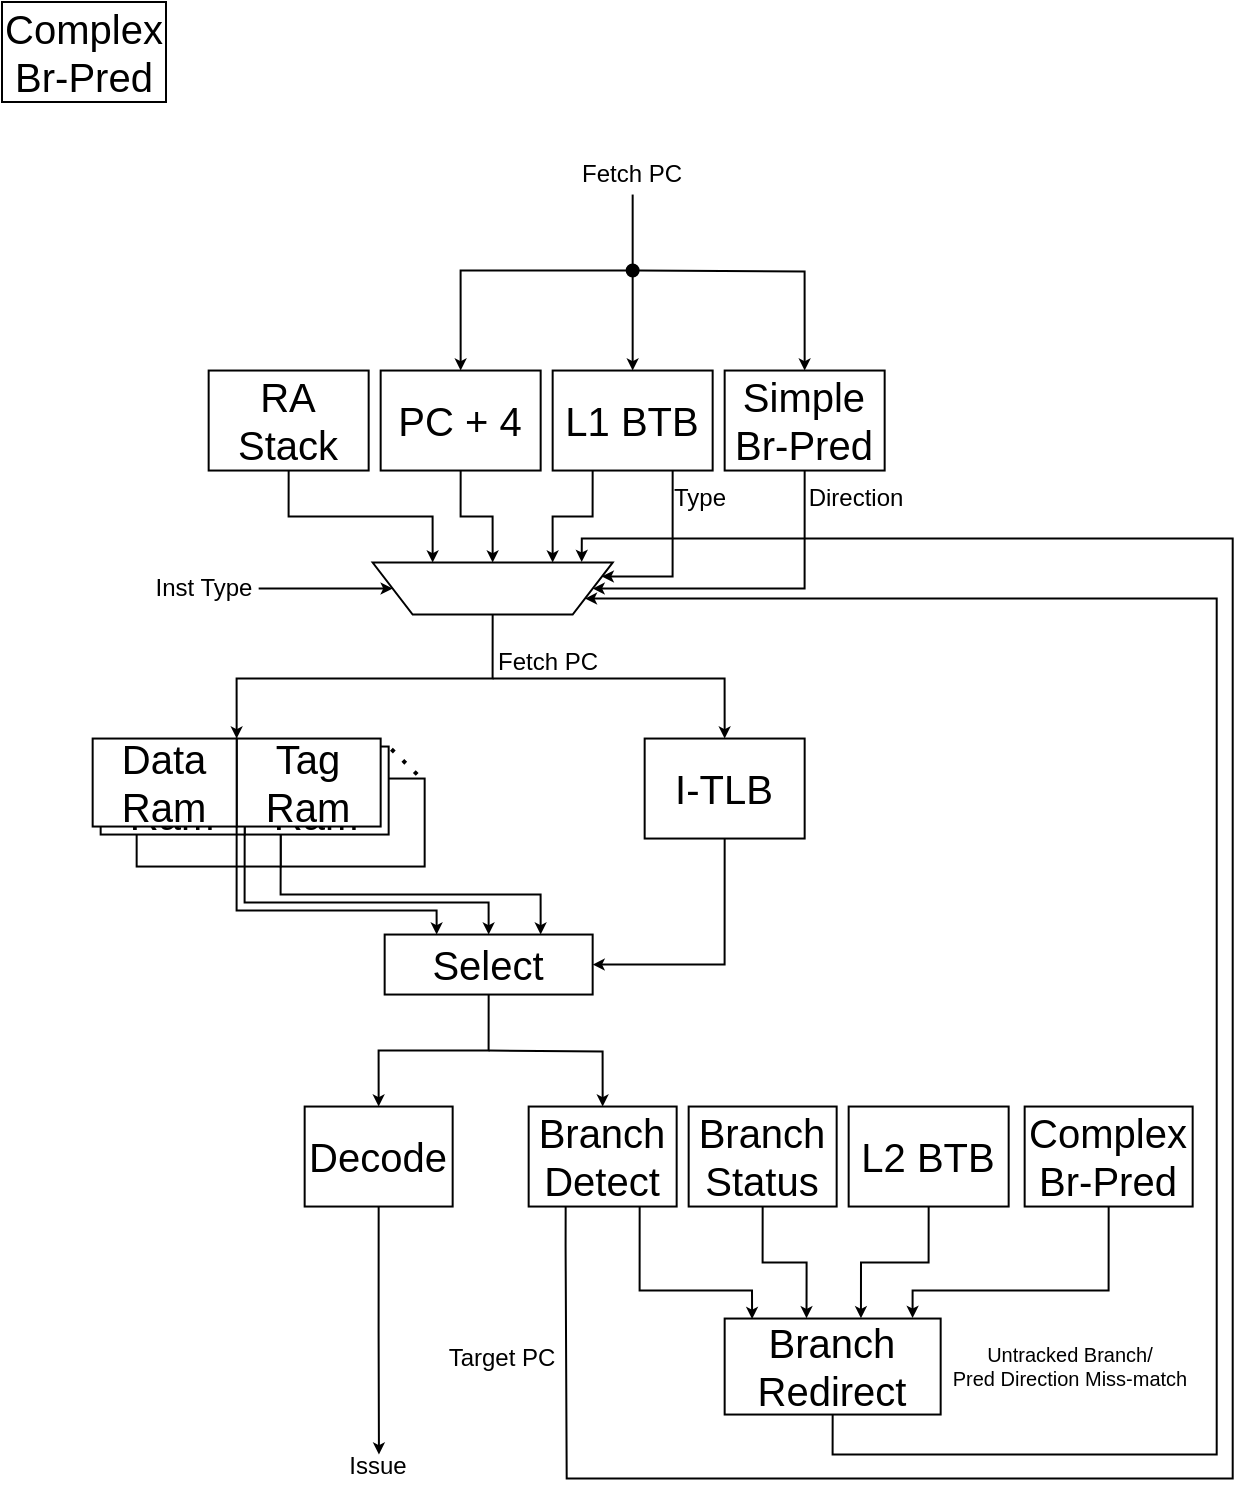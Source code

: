 <mxfile version="14.5.1" type="device"><diagram name="Page-1" id="7e0a89b8-554c-2b80-1dc8-d5c74ca68de4"><mxGraphModel dx="1937" dy="1166" grid="1" gridSize="2" guides="1" tooltips="1" connect="1" arrows="1" fold="1" page="1" pageScale="1" pageWidth="850" pageHeight="1100" background="#ffffff" math="0" shadow="0"><root><mxCell id="0"/><mxCell id="1" parent="0"/><mxCell id="vIOpAalHyvQpNoN2Vu-u-13" style="edgeStyle=orthogonalEdgeStyle;rounded=0;orthogonalLoop=1;jettySize=auto;html=1;exitX=0.5;exitY=1;exitDx=0;exitDy=0;entryX=0.631;entryY=-0.003;entryDx=0;entryDy=0;entryPerimeter=0;endSize=3;" parent="1" source="vIOpAalHyvQpNoN2Vu-u-4" target="vIOpAalHyvQpNoN2Vu-u-7" edge="1"><mxGeometry relative="1" as="geometry"/></mxCell><mxCell id="vIOpAalHyvQpNoN2Vu-u-4" value="&lt;font style=&quot;font-size: 20px&quot;&gt;L2 BTB&lt;/font&gt;" style="rounded=0;whiteSpace=wrap;html=1;" parent="1" vertex="1"><mxGeometry x="487.33" y="600.27" width="80" height="50" as="geometry"/></mxCell><mxCell id="wqHscWuUIdBtdn3nOImn-11" style="edgeStyle=orthogonalEdgeStyle;rounded=0;orthogonalLoop=1;jettySize=auto;html=1;entryX=0.5;entryY=0;entryDx=0;entryDy=0;endSize=3;" parent="1" target="sNpt5izeCAkWTdV5jSlw-2" edge="1"><mxGeometry relative="1" as="geometry"><mxPoint x="379.33" y="182.27" as="sourcePoint"/><Array as="points"><mxPoint x="357.33" y="182.27"/><mxPoint x="293.33" y="182.27"/></Array><mxPoint x="261.33" y="234.27" as="targetPoint"/></mxGeometry></mxCell><mxCell id="wqHscWuUIdBtdn3nOImn-15" style="edgeStyle=orthogonalEdgeStyle;rounded=0;orthogonalLoop=1;jettySize=auto;html=1;exitX=0.5;exitY=1;exitDx=0;exitDy=0;entryX=0.5;entryY=1;entryDx=0;entryDy=0;startArrow=none;startFill=0;endSize=3;" parent="1" source="sNpt5izeCAkWTdV5jSlw-2" target="wqHscWuUIdBtdn3nOImn-7" edge="1"><mxGeometry relative="1" as="geometry"><mxPoint x="261.33" y="284.27" as="sourcePoint"/></mxGeometry></mxCell><mxCell id="sNpt5izeCAkWTdV5jSlw-6" style="edgeStyle=orthogonalEdgeStyle;rounded=0;orthogonalLoop=1;jettySize=auto;html=1;exitX=0.5;exitY=1;exitDx=0;exitDy=0;entryX=0.75;entryY=1;entryDx=0;entryDy=0;endSize=3;" parent="1" source="JdDaBGmxT0UtrzF5zCph-2" target="wqHscWuUIdBtdn3nOImn-7" edge="1"><mxGeometry relative="1" as="geometry"/></mxCell><mxCell id="JdDaBGmxT0UtrzF5zCph-2" value="&lt;font style=&quot;font-size: 20px&quot;&gt;RA Stack&lt;/font&gt;" style="rounded=0;whiteSpace=wrap;html=1;" parent="1" vertex="1"><mxGeometry x="167.33" y="232.27" width="80" height="50" as="geometry"/></mxCell><mxCell id="wqHscWuUIdBtdn3nOImn-10" style="edgeStyle=orthogonalEdgeStyle;rounded=0;orthogonalLoop=1;jettySize=auto;html=1;entryX=0.5;entryY=0;entryDx=0;entryDy=0;endSize=3;" parent="1" target="sNpt5izeCAkWTdV5jSlw-5" edge="1"><mxGeometry relative="1" as="geometry"><mxPoint x="379.33" y="144.27" as="sourcePoint"/><mxPoint x="357.33" y="234.27" as="targetPoint"/><Array as="points"><mxPoint x="379.33" y="144.27"/></Array></mxGeometry></mxCell><mxCell id="wqHscWuUIdBtdn3nOImn-13" style="edgeStyle=orthogonalEdgeStyle;rounded=0;orthogonalLoop=1;jettySize=auto;html=1;exitX=0.25;exitY=1;exitDx=0;exitDy=0;entryX=0.25;entryY=1;entryDx=0;entryDy=0;startArrow=none;startFill=0;endSize=3;" parent="1" source="sNpt5izeCAkWTdV5jSlw-5" target="wqHscWuUIdBtdn3nOImn-7" edge="1"><mxGeometry relative="1" as="geometry"><mxPoint x="357.33" y="284.27" as="sourcePoint"/></mxGeometry></mxCell><mxCell id="wqHscWuUIdBtdn3nOImn-2" value="Fetch PC" style="text;html=1;strokeColor=none;fillColor=none;align=center;verticalAlign=middle;whiteSpace=wrap;rounded=0;" parent="1" vertex="1"><mxGeometry x="353.33" y="124.27" width="52" height="20" as="geometry"/></mxCell><mxCell id="wqHscWuUIdBtdn3nOImn-17" style="edgeStyle=orthogonalEdgeStyle;rounded=0;orthogonalLoop=1;jettySize=auto;html=1;exitX=1;exitY=0.5;exitDx=0;exitDy=0;entryX=1;entryY=0.5;entryDx=0;entryDy=0;startArrow=none;startFill=0;endSize=3;" parent="1" source="wqHscWuUIdBtdn3nOImn-5" target="wqHscWuUIdBtdn3nOImn-7" edge="1"><mxGeometry relative="1" as="geometry"/></mxCell><mxCell id="wqHscWuUIdBtdn3nOImn-5" value="Inst Type" style="text;html=1;strokeColor=none;fillColor=none;align=center;verticalAlign=middle;whiteSpace=wrap;rounded=0;" parent="1" vertex="1"><mxGeometry x="138.33" y="331.27" width="54" height="20" as="geometry"/></mxCell><mxCell id="wqHscWuUIdBtdn3nOImn-38" style="edgeStyle=orthogonalEdgeStyle;rounded=0;orthogonalLoop=1;jettySize=auto;html=1;exitX=0.5;exitY=0;exitDx=0;exitDy=0;entryX=1;entryY=0;entryDx=0;entryDy=0;startArrow=none;startFill=0;strokeWidth=1;endSize=3;" parent="1" source="wqHscWuUIdBtdn3nOImn-7" target="wqHscWuUIdBtdn3nOImn-20" edge="1"><mxGeometry relative="1" as="geometry"><Array as="points"><mxPoint x="309.33" y="386.27"/><mxPoint x="181.33" y="386.27"/></Array></mxGeometry></mxCell><mxCell id="wqHscWuUIdBtdn3nOImn-7" value="" style="shape=trapezoid;perimeter=trapezoidPerimeter;whiteSpace=wrap;html=1;fixedSize=1;rotation=-180;" parent="1" vertex="1"><mxGeometry x="249.33" y="328.27" width="120" height="26" as="geometry"/></mxCell><mxCell id="wqHscWuUIdBtdn3nOImn-21" value="" style="group" parent="1" vertex="1" connectable="0"><mxGeometry x="109.33" y="416.27" width="166" height="64" as="geometry"/></mxCell><mxCell id="wqHscWuUIdBtdn3nOImn-25" value="" style="group" parent="wqHscWuUIdBtdn3nOImn-21" vertex="1" connectable="0"><mxGeometry x="18" y="16" width="148" height="48" as="geometry"/></mxCell><mxCell id="wqHscWuUIdBtdn3nOImn-26" value="" style="group" parent="wqHscWuUIdBtdn3nOImn-25" vertex="1" connectable="0"><mxGeometry x="4" y="4" width="144" height="44" as="geometry"/></mxCell><mxCell id="wqHscWuUIdBtdn3nOImn-27" value="" style="rounded=0;whiteSpace=wrap;html=1;" parent="wqHscWuUIdBtdn3nOImn-26" vertex="1"><mxGeometry x="72" width="72" height="44" as="geometry"/></mxCell><mxCell id="wqHscWuUIdBtdn3nOImn-28" value="" style="rounded=0;whiteSpace=wrap;html=1;" parent="wqHscWuUIdBtdn3nOImn-26" vertex="1"><mxGeometry width="72" height="44" as="geometry"/></mxCell><mxCell id="wqHscWuUIdBtdn3nOImn-22" value="" style="group" parent="wqHscWuUIdBtdn3nOImn-21" vertex="1" connectable="0"><mxGeometry x="4" y="4" width="144" height="44" as="geometry"/></mxCell><mxCell id="wqHscWuUIdBtdn3nOImn-23" value="&lt;font style=&quot;font-size: 20px&quot;&gt;Tag Ram&lt;/font&gt;" style="rounded=0;whiteSpace=wrap;html=1;" parent="wqHscWuUIdBtdn3nOImn-22" vertex="1"><mxGeometry x="72" width="72" height="44" as="geometry"/></mxCell><mxCell id="wqHscWuUIdBtdn3nOImn-24" value="&lt;font style=&quot;font-size: 20px&quot;&gt;Data Ram&lt;/font&gt;" style="rounded=0;whiteSpace=wrap;html=1;" parent="wqHscWuUIdBtdn3nOImn-22" vertex="1"><mxGeometry width="72" height="44" as="geometry"/></mxCell><mxCell id="wqHscWuUIdBtdn3nOImn-19" value="&lt;font style=&quot;font-size: 20px&quot;&gt;Tag Ram&lt;/font&gt;" style="rounded=0;whiteSpace=wrap;html=1;" parent="wqHscWuUIdBtdn3nOImn-21" vertex="1"><mxGeometry x="72" width="72" height="44" as="geometry"/></mxCell><mxCell id="wqHscWuUIdBtdn3nOImn-20" value="&lt;font style=&quot;font-size: 20px&quot;&gt;Data Ram&lt;/font&gt;" style="rounded=0;whiteSpace=wrap;html=1;" parent="wqHscWuUIdBtdn3nOImn-21" vertex="1"><mxGeometry width="72" height="44" as="geometry"/></mxCell><mxCell id="wqHscWuUIdBtdn3nOImn-32" value="" style="endArrow=none;dashed=1;html=1;dashPattern=1 3;strokeWidth=2;exitX=0.948;exitY=-0.047;exitDx=0;exitDy=0;exitPerimeter=0;entryX=1;entryY=0;entryDx=0;entryDy=0;" parent="wqHscWuUIdBtdn3nOImn-21" source="wqHscWuUIdBtdn3nOImn-27" target="wqHscWuUIdBtdn3nOImn-23" edge="1"><mxGeometry width="50" height="50" relative="1" as="geometry"><mxPoint x="166" y="16" as="sourcePoint"/><mxPoint x="150" y="8" as="targetPoint"/></mxGeometry></mxCell><mxCell id="wqHscWuUIdBtdn3nOImn-39" value="Fetch PC" style="text;html=1;strokeColor=none;fillColor=none;align=center;verticalAlign=middle;whiteSpace=wrap;rounded=0;" parent="1" vertex="1"><mxGeometry x="307.33" y="368.27" width="60" height="20" as="geometry"/></mxCell><mxCell id="wqHscWuUIdBtdn3nOImn-43" style="edgeStyle=orthogonalEdgeStyle;rounded=0;orthogonalLoop=1;jettySize=auto;html=1;startArrow=none;startFill=0;strokeWidth=1;entryX=0.5;entryY=0;entryDx=0;entryDy=0;endSize=3;" parent="1" target="wqHscWuUIdBtdn3nOImn-41" edge="1"><mxGeometry relative="1" as="geometry"><mxPoint x="309.33" y="386.27" as="sourcePoint"/><Array as="points"><mxPoint x="309.33" y="386.27"/><mxPoint x="425.33" y="386.27"/></Array></mxGeometry></mxCell><mxCell id="8g_WagcPXaKxkCBMOUKz-9" style="edgeStyle=orthogonalEdgeStyle;rounded=0;orthogonalLoop=1;jettySize=auto;html=1;exitX=0.5;exitY=1;exitDx=0;exitDy=0;entryX=1;entryY=0.5;entryDx=0;entryDy=0;endSize=3;" parent="1" source="wqHscWuUIdBtdn3nOImn-41" target="8g_WagcPXaKxkCBMOUKz-1" edge="1"><mxGeometry relative="1" as="geometry"/></mxCell><mxCell id="wqHscWuUIdBtdn3nOImn-41" value="&lt;font style=&quot;font-size: 20px&quot;&gt;I-TLB&lt;br&gt;&lt;/font&gt;" style="rounded=0;whiteSpace=wrap;html=1;" parent="1" vertex="1"><mxGeometry x="385.33" y="416.27" width="80" height="50" as="geometry"/></mxCell><mxCell id="sNpt5izeCAkWTdV5jSlw-17" style="edgeStyle=orthogonalEdgeStyle;rounded=0;orthogonalLoop=1;jettySize=auto;html=1;exitX=0.5;exitY=1;exitDx=0;exitDy=0;entryX=0.5;entryY=0;entryDx=0;entryDy=0;startArrow=none;startFill=0;endSize=3;" parent="1" source="8g_WagcPXaKxkCBMOUKz-1" target="sNpt5izeCAkWTdV5jSlw-31" edge="1"><mxGeometry relative="1" as="geometry"><mxPoint x="252.33" y="600.27" as="targetPoint"/></mxGeometry></mxCell><mxCell id="8g_WagcPXaKxkCBMOUKz-1" value="&lt;font style=&quot;font-size: 20px&quot;&gt;Select&lt;/font&gt;" style="rounded=0;whiteSpace=wrap;html=1;" parent="1" vertex="1"><mxGeometry x="255.33" y="514.27" width="104" height="30" as="geometry"/></mxCell><mxCell id="8g_WagcPXaKxkCBMOUKz-6" style="edgeStyle=orthogonalEdgeStyle;rounded=0;orthogonalLoop=1;jettySize=auto;html=1;exitX=0;exitY=1;exitDx=0;exitDy=0;entryX=0.25;entryY=0;entryDx=0;entryDy=0;endSize=3;" parent="1" source="wqHscWuUIdBtdn3nOImn-19" target="8g_WagcPXaKxkCBMOUKz-1" edge="1"><mxGeometry relative="1" as="geometry"><Array as="points"><mxPoint x="181.33" y="502.27"/><mxPoint x="281.33" y="502.27"/></Array></mxGeometry></mxCell><mxCell id="8g_WagcPXaKxkCBMOUKz-7" style="edgeStyle=orthogonalEdgeStyle;rounded=0;orthogonalLoop=1;jettySize=auto;html=1;exitX=0;exitY=1;exitDx=0;exitDy=0;entryX=0.5;entryY=0;entryDx=0;entryDy=0;endSize=3;" parent="1" source="wqHscWuUIdBtdn3nOImn-23" target="8g_WagcPXaKxkCBMOUKz-1" edge="1"><mxGeometry relative="1" as="geometry"><Array as="points"><mxPoint x="185.33" y="498.27"/><mxPoint x="307.33" y="498.27"/></Array></mxGeometry></mxCell><mxCell id="8g_WagcPXaKxkCBMOUKz-8" style="edgeStyle=orthogonalEdgeStyle;rounded=0;orthogonalLoop=1;jettySize=auto;html=1;exitX=0;exitY=1;exitDx=0;exitDy=0;entryX=0.75;entryY=0;entryDx=0;entryDy=0;endSize=3;" parent="1" source="wqHscWuUIdBtdn3nOImn-27" target="8g_WagcPXaKxkCBMOUKz-1" edge="1"><mxGeometry relative="1" as="geometry"><Array as="points"><mxPoint x="203.33" y="494.27"/><mxPoint x="333.33" y="494.27"/></Array></mxGeometry></mxCell><mxCell id="sNpt5izeCAkWTdV5jSlw-2" value="&lt;font style=&quot;font-size: 20px&quot;&gt;PC + 4&lt;/font&gt;" style="rounded=0;whiteSpace=wrap;html=1;" parent="1" vertex="1"><mxGeometry x="253.33" y="232.27" width="80" height="50" as="geometry"/></mxCell><mxCell id="sNpt5izeCAkWTdV5jSlw-7" style="edgeStyle=orthogonalEdgeStyle;rounded=0;orthogonalLoop=1;jettySize=auto;html=1;exitX=0.5;exitY=0;exitDx=0;exitDy=0;entryX=0.5;entryY=0;entryDx=0;entryDy=0;startArrow=oval;startFill=1;endSize=3;" parent="1" target="sNpt5izeCAkWTdV5jSlw-3" edge="1"><mxGeometry relative="1" as="geometry"><mxPoint x="379.33" y="182.27" as="sourcePoint"/></mxGeometry></mxCell><mxCell id="sNpt5izeCAkWTdV5jSlw-9" style="edgeStyle=orthogonalEdgeStyle;rounded=0;orthogonalLoop=1;jettySize=auto;html=1;exitX=0.5;exitY=1;exitDx=0;exitDy=0;entryX=0;entryY=0.5;entryDx=0;entryDy=0;startArrow=none;startFill=0;endSize=3;" parent="1" source="sNpt5izeCAkWTdV5jSlw-3" target="wqHscWuUIdBtdn3nOImn-7" edge="1"><mxGeometry relative="1" as="geometry"><Array as="points"><mxPoint x="465.33" y="341.27"/></Array></mxGeometry></mxCell><mxCell id="sNpt5izeCAkWTdV5jSlw-3" value="&lt;font style=&quot;font-size: 20px&quot;&gt;Simple Br-Pred&lt;br&gt;&lt;/font&gt;" style="rounded=0;whiteSpace=wrap;html=1;" parent="1" vertex="1"><mxGeometry x="425.33" y="232.27" width="80" height="50" as="geometry"/></mxCell><mxCell id="sNpt5izeCAkWTdV5jSlw-8" style="edgeStyle=orthogonalEdgeStyle;rounded=0;orthogonalLoop=1;jettySize=auto;html=1;exitX=0.75;exitY=1;exitDx=0;exitDy=0;entryX=0;entryY=0.75;entryDx=0;entryDy=0;startArrow=none;startFill=0;endSize=3;" parent="1" source="sNpt5izeCAkWTdV5jSlw-5" target="wqHscWuUIdBtdn3nOImn-7" edge="1"><mxGeometry relative="1" as="geometry"><Array as="points"><mxPoint x="399.33" y="335.27"/><mxPoint x="364.33" y="335.27"/></Array></mxGeometry></mxCell><mxCell id="sNpt5izeCAkWTdV5jSlw-5" value="&lt;font style=&quot;font-size: 20px&quot;&gt;L1 BTB&lt;/font&gt;" style="rounded=0;whiteSpace=wrap;html=1;" parent="1" vertex="1"><mxGeometry x="339.33" y="232.27" width="80" height="50" as="geometry"/></mxCell><mxCell id="sNpt5izeCAkWTdV5jSlw-10" value="Type" style="text;html=1;strokeColor=none;fillColor=none;align=center;verticalAlign=middle;whiteSpace=wrap;rounded=0;" parent="1" vertex="1"><mxGeometry x="393.33" y="286.27" width="40" height="20" as="geometry"/></mxCell><mxCell id="sNpt5izeCAkWTdV5jSlw-11" value="Direction" style="text;html=1;strokeColor=none;fillColor=none;align=center;verticalAlign=middle;whiteSpace=wrap;rounded=0;" parent="1" vertex="1"><mxGeometry x="471.33" y="286.27" width="40" height="20" as="geometry"/></mxCell><mxCell id="vIOpAalHyvQpNoN2Vu-u-12" style="edgeStyle=orthogonalEdgeStyle;rounded=0;orthogonalLoop=1;jettySize=auto;html=1;exitX=0.5;exitY=1;exitDx=0;exitDy=0;entryX=0.379;entryY=-0.003;entryDx=0;entryDy=0;entryPerimeter=0;endSize=3;" parent="1" source="sNpt5izeCAkWTdV5jSlw-12" target="vIOpAalHyvQpNoN2Vu-u-7" edge="1"><mxGeometry relative="1" as="geometry"/></mxCell><mxCell id="sNpt5izeCAkWTdV5jSlw-12" value="&lt;font style=&quot;font-size: 20px&quot;&gt;Branch Status&lt;/font&gt;" style="rounded=0;whiteSpace=wrap;html=1;" parent="1" vertex="1"><mxGeometry x="407.33" y="600.27" width="74" height="50" as="geometry"/></mxCell><mxCell id="sNpt5izeCAkWTdV5jSlw-18" style="edgeStyle=orthogonalEdgeStyle;rounded=0;orthogonalLoop=1;jettySize=auto;html=1;exitX=0.5;exitY=0;exitDx=0;exitDy=0;startArrow=none;startFill=0;endSize=3;entryX=0.5;entryY=0;entryDx=0;entryDy=0;" parent="1" target="sNpt5izeCAkWTdV5jSlw-15" edge="1"><mxGeometry relative="1" as="geometry"><mxPoint x="307.33" y="572.27" as="sourcePoint"/></mxGeometry></mxCell><mxCell id="sNpt5izeCAkWTdV5jSlw-26" style="edgeStyle=orthogonalEdgeStyle;rounded=0;orthogonalLoop=1;jettySize=auto;html=1;exitX=0.25;exitY=1;exitDx=0;exitDy=0;entryX=0.129;entryY=1.011;entryDx=0;entryDy=0;entryPerimeter=0;startArrow=none;startFill=0;endSize=3;" parent="1" source="sNpt5izeCAkWTdV5jSlw-15" target="wqHscWuUIdBtdn3nOImn-7" edge="1"><mxGeometry relative="1" as="geometry"><Array as="points"><mxPoint x="346.33" y="670.27"/><mxPoint x="346.33" y="670.27"/><mxPoint x="346.33" y="786.27"/><mxPoint x="679.33" y="786.27"/><mxPoint x="679.33" y="316.27"/><mxPoint x="354.33" y="316.27"/></Array></mxGeometry></mxCell><mxCell id="vIOpAalHyvQpNoN2Vu-u-11" style="edgeStyle=orthogonalEdgeStyle;rounded=0;orthogonalLoop=1;jettySize=auto;html=1;exitX=0.75;exitY=1;exitDx=0;exitDy=0;endSize=3;entryX=0.127;entryY=0.005;entryDx=0;entryDy=0;entryPerimeter=0;" parent="1" source="sNpt5izeCAkWTdV5jSlw-15" target="vIOpAalHyvQpNoN2Vu-u-7" edge="1"><mxGeometry relative="1" as="geometry"><mxPoint x="439.33" y="705.27" as="targetPoint"/><Array as="points"><mxPoint x="383.33" y="692.27"/><mxPoint x="439.33" y="692.27"/></Array></mxGeometry></mxCell><mxCell id="sNpt5izeCAkWTdV5jSlw-15" value="&lt;font style=&quot;font-size: 20px&quot;&gt;Branch Detect&lt;br&gt;&lt;/font&gt;" style="rounded=0;whiteSpace=wrap;html=1;" parent="1" vertex="1"><mxGeometry x="327.33" y="600.27" width="74" height="50" as="geometry"/></mxCell><mxCell id="sNpt5izeCAkWTdV5jSlw-28" value="Target PC" style="text;html=1;strokeColor=none;fillColor=none;align=center;verticalAlign=middle;whiteSpace=wrap;rounded=0;" parent="1" vertex="1"><mxGeometry x="285.33" y="716.27" width="58" height="20" as="geometry"/></mxCell><mxCell id="sNpt5izeCAkWTdV5jSlw-32" style="edgeStyle=orthogonalEdgeStyle;rounded=0;orthogonalLoop=1;jettySize=auto;html=1;exitX=0.5;exitY=1;exitDx=0;exitDy=0;startArrow=none;startFill=0;endSize=3;" parent="1" source="sNpt5izeCAkWTdV5jSlw-31" edge="1"><mxGeometry relative="1" as="geometry"><mxPoint x="252.473" y="774.27" as="targetPoint"/></mxGeometry></mxCell><mxCell id="sNpt5izeCAkWTdV5jSlw-31" value="&lt;font style=&quot;font-size: 20px&quot;&gt;Decode&lt;/font&gt;" style="rounded=0;whiteSpace=wrap;html=1;" parent="1" vertex="1"><mxGeometry x="215.33" y="600.27" width="74" height="50" as="geometry"/></mxCell><mxCell id="sNpt5izeCAkWTdV5jSlw-33" value="Issue" style="text;html=1;strokeColor=none;fillColor=none;align=center;verticalAlign=middle;whiteSpace=wrap;rounded=0;" parent="1" vertex="1"><mxGeometry x="232.33" y="770.27" width="40" height="20" as="geometry"/></mxCell><mxCell id="vIOpAalHyvQpNoN2Vu-u-6" value="&lt;div&gt;&lt;font style=&quot;font-size: 20px&quot;&gt;Complex&lt;br&gt;&lt;/font&gt;&lt;/div&gt;&lt;div&gt;&lt;font style=&quot;font-size: 20px&quot;&gt;Br-Pred&lt;/font&gt;&lt;/div&gt;" style="rounded=0;whiteSpace=wrap;html=1;" parent="1" vertex="1"><mxGeometry x="64.0" y="48.0" width="82" height="50" as="geometry"/></mxCell><mxCell id="vIOpAalHyvQpNoN2Vu-u-8" style="edgeStyle=orthogonalEdgeStyle;rounded=0;orthogonalLoop=1;jettySize=auto;html=1;exitX=0.5;exitY=1;exitDx=0;exitDy=0;entryX=0;entryY=0.25;entryDx=0;entryDy=0;endSize=3;" parent="1" source="vIOpAalHyvQpNoN2Vu-u-7" target="wqHscWuUIdBtdn3nOImn-7" edge="1"><mxGeometry relative="1" as="geometry"><mxPoint x="545.33" y="594.27" as="targetPoint"/><Array as="points"><mxPoint x="479.33" y="774.27"/><mxPoint x="671.33" y="774.27"/><mxPoint x="671.33" y="346.27"/></Array></mxGeometry></mxCell><mxCell id="vIOpAalHyvQpNoN2Vu-u-7" value="&lt;font style=&quot;font-size: 20px&quot;&gt;Branch&lt;br&gt;&lt;/font&gt;&lt;div style=&quot;font-size: 20px&quot;&gt;&lt;font style=&quot;font-size: 20px&quot;&gt;Redirect&lt;/font&gt;&lt;/div&gt;" style="rounded=0;whiteSpace=wrap;html=1;" parent="1" vertex="1"><mxGeometry x="425.33" y="706.27" width="108" height="48" as="geometry"/></mxCell><mxCell id="sNpt5izeCAkWTdV5jSlw-30" value="&lt;div style=&quot;font-size: 10px&quot;&gt;Untracked Branch/&lt;br&gt;Pred Direction Miss-match&lt;br&gt;&lt;/div&gt;" style="text;html=1;align=center;verticalAlign=middle;whiteSpace=wrap;rounded=0;fillColor=#ffffff;" parent="1" vertex="1"><mxGeometry x="537.33" y="716.27" width="122" height="28" as="geometry"/></mxCell><mxCell id="vIOpAalHyvQpNoN2Vu-u-14" style="edgeStyle=orthogonalEdgeStyle;rounded=0;orthogonalLoop=1;jettySize=auto;html=1;exitX=0.5;exitY=1;exitDx=0;exitDy=0;entryX=0.87;entryY=-0.006;entryDx=0;entryDy=0;entryPerimeter=0;endSize=3;" parent="1" source="vIOpAalHyvQpNoN2Vu-u-10" target="vIOpAalHyvQpNoN2Vu-u-7" edge="1"><mxGeometry relative="1" as="geometry"><Array as="points"><mxPoint x="617.33" y="692.27"/><mxPoint x="519.33" y="692.27"/></Array></mxGeometry></mxCell><mxCell id="vIOpAalHyvQpNoN2Vu-u-10" value="&lt;font style=&quot;font-size: 20px&quot;&gt;Complex Br-Pred&lt;br&gt;&lt;/font&gt;" style="rounded=0;whiteSpace=wrap;html=1;" parent="1" vertex="1"><mxGeometry x="575.33" y="600.27" width="84" height="50" as="geometry"/></mxCell></root></mxGraphModel></diagram></mxfile>